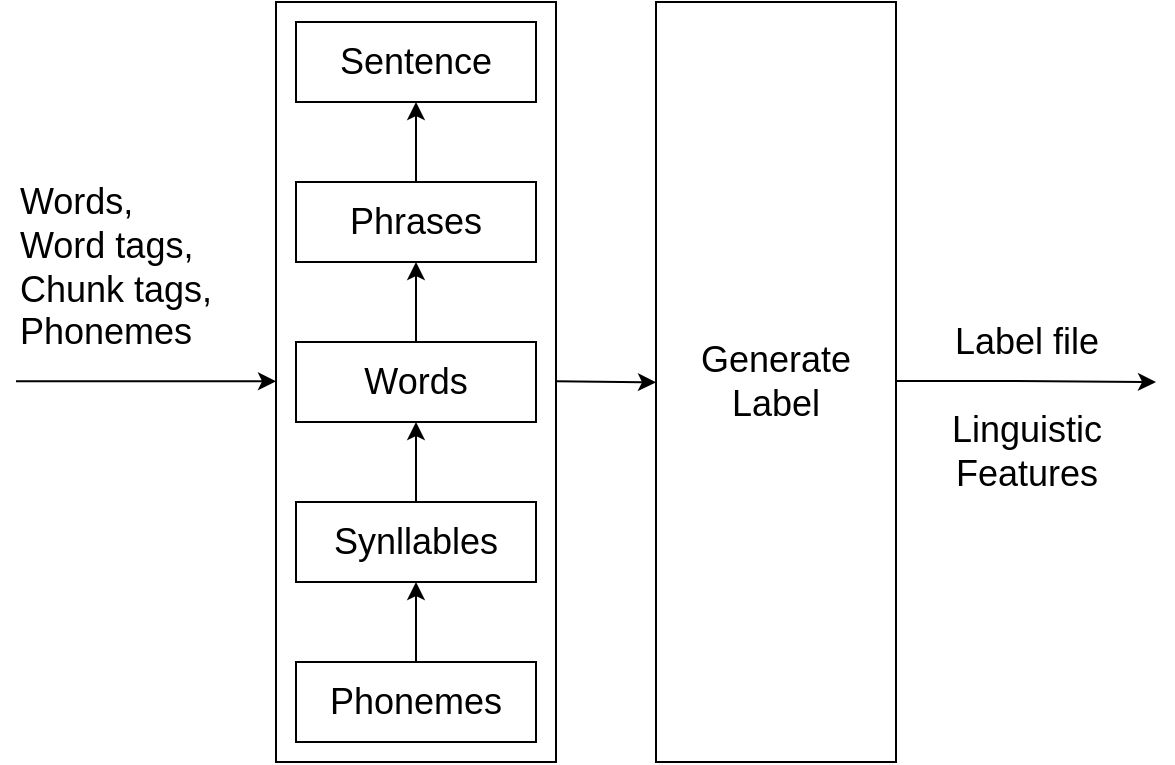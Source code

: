 <mxfile version="13.2.4" type="device"><diagram id="SerG5iUBJBti0x49qjnL" name="Page-1"><mxGraphModel dx="1673" dy="845" grid="1" gridSize="10" guides="1" tooltips="1" connect="1" arrows="1" fold="1" page="0" pageScale="1" pageWidth="827" pageHeight="1169" math="0" shadow="0"><root><mxCell id="0"/><mxCell id="1" parent="0"/><mxCell id="mVZvPiTSo3-lF_nvAI0i-34" value="" style="rounded=0;whiteSpace=wrap;html=1;" vertex="1" parent="1"><mxGeometry x="230" y="110" width="140" height="380" as="geometry"/></mxCell><mxCell id="mVZvPiTSo3-lF_nvAI0i-2" value="Sentence" style="rounded=0;whiteSpace=wrap;html=1;fontSize=18;" vertex="1" parent="1"><mxGeometry x="240" y="120" width="120" height="40" as="geometry"/></mxCell><mxCell id="mVZvPiTSo3-lF_nvAI0i-33" style="edgeStyle=orthogonalEdgeStyle;rounded=0;orthogonalLoop=1;jettySize=auto;html=1;exitX=0.5;exitY=0;exitDx=0;exitDy=0;entryX=0.5;entryY=1;entryDx=0;entryDy=0;" edge="1" parent="1" source="mVZvPiTSo3-lF_nvAI0i-4" target="mVZvPiTSo3-lF_nvAI0i-2"><mxGeometry relative="1" as="geometry"/></mxCell><mxCell id="mVZvPiTSo3-lF_nvAI0i-4" value="Phrases" style="rounded=0;whiteSpace=wrap;html=1;fontSize=18;" vertex="1" parent="1"><mxGeometry x="240" y="200" width="120" height="40" as="geometry"/></mxCell><mxCell id="mVZvPiTSo3-lF_nvAI0i-32" style="edgeStyle=orthogonalEdgeStyle;rounded=0;orthogonalLoop=1;jettySize=auto;html=1;exitX=0.5;exitY=0;exitDx=0;exitDy=0;entryX=0.5;entryY=1;entryDx=0;entryDy=0;" edge="1" parent="1" source="mVZvPiTSo3-lF_nvAI0i-6" target="mVZvPiTSo3-lF_nvAI0i-4"><mxGeometry relative="1" as="geometry"/></mxCell><mxCell id="mVZvPiTSo3-lF_nvAI0i-6" value="Words" style="rounded=0;whiteSpace=wrap;html=1;fontSize=18;" vertex="1" parent="1"><mxGeometry x="240" y="280" width="120" height="40" as="geometry"/></mxCell><mxCell id="mVZvPiTSo3-lF_nvAI0i-31" style="edgeStyle=orthogonalEdgeStyle;rounded=0;orthogonalLoop=1;jettySize=auto;html=1;exitX=0.5;exitY=0;exitDx=0;exitDy=0;" edge="1" parent="1" source="mVZvPiTSo3-lF_nvAI0i-8" target="mVZvPiTSo3-lF_nvAI0i-6"><mxGeometry relative="1" as="geometry"/></mxCell><mxCell id="mVZvPiTSo3-lF_nvAI0i-8" value="Synllables" style="rounded=0;whiteSpace=wrap;html=1;fontSize=18;" vertex="1" parent="1"><mxGeometry x="240" y="360" width="120" height="40" as="geometry"/></mxCell><mxCell id="mVZvPiTSo3-lF_nvAI0i-30" style="edgeStyle=orthogonalEdgeStyle;rounded=0;orthogonalLoop=1;jettySize=auto;html=1;entryX=0.5;entryY=1;entryDx=0;entryDy=0;" edge="1" parent="1" source="mVZvPiTSo3-lF_nvAI0i-10" target="mVZvPiTSo3-lF_nvAI0i-8"><mxGeometry relative="1" as="geometry"><Array as="points"><mxPoint x="300" y="430"/><mxPoint x="300" y="430"/></Array></mxGeometry></mxCell><mxCell id="mVZvPiTSo3-lF_nvAI0i-10" value="Phonemes" style="rounded=0;whiteSpace=wrap;html=1;fontSize=18;" vertex="1" parent="1"><mxGeometry x="240" y="440" width="120" height="40" as="geometry"/></mxCell><mxCell id="mVZvPiTSo3-lF_nvAI0i-15" value="Words,&lt;br&gt;Word tags,&lt;br&gt;Chunk tags,&lt;br&gt;Phonemes" style="text;html=1;strokeColor=none;fillColor=none;align=left;verticalAlign=middle;whiteSpace=wrap;rounded=0;fontSize=18;" vertex="1" parent="1"><mxGeometry x="100" y="190" width="110" height="105" as="geometry"/></mxCell><mxCell id="mVZvPiTSo3-lF_nvAI0i-17" value="Generate&lt;br&gt;Label" style="rounded=0;whiteSpace=wrap;html=1;fontSize=18;" vertex="1" parent="1"><mxGeometry x="420" y="110" width="120" height="380" as="geometry"/></mxCell><mxCell id="mVZvPiTSo3-lF_nvAI0i-18" value="Label file" style="text;html=1;align=center;verticalAlign=middle;resizable=0;points=[];autosize=1;fontSize=18;" vertex="1" parent="1"><mxGeometry x="560" y="265" width="90" height="30" as="geometry"/></mxCell><mxCell id="mVZvPiTSo3-lF_nvAI0i-19" value="Linguistic&lt;br style=&quot;font-size: 18px;&quot;&gt;Features" style="text;html=1;align=center;verticalAlign=middle;resizable=0;points=[];autosize=1;fontSize=18;" vertex="1" parent="1"><mxGeometry x="560" y="310" width="90" height="50" as="geometry"/></mxCell><mxCell id="mVZvPiTSo3-lF_nvAI0i-20" value="" style="endArrow=classic;html=1;" edge="1" parent="1"><mxGeometry width="50" height="50" relative="1" as="geometry"><mxPoint x="100" y="299.66" as="sourcePoint"/><mxPoint x="230" y="299.66" as="targetPoint"/></mxGeometry></mxCell><mxCell id="mVZvPiTSo3-lF_nvAI0i-21" value="" style="endArrow=classic;html=1;edgeStyle=orthogonalEdgeStyle;rounded=0;" edge="1" parent="1"><mxGeometry width="50" height="50" relative="1" as="geometry"><mxPoint x="540" y="299.5" as="sourcePoint"/><mxPoint x="670" y="300" as="targetPoint"/><Array as="points"><mxPoint x="595" y="300"/><mxPoint x="595" y="300"/></Array></mxGeometry></mxCell><mxCell id="mVZvPiTSo3-lF_nvAI0i-23" value="" style="endArrow=classic;html=1;" edge="1" parent="1"><mxGeometry width="50" height="50" relative="1" as="geometry"><mxPoint x="370" y="299.66" as="sourcePoint"/><mxPoint x="420" y="300.16" as="targetPoint"/></mxGeometry></mxCell></root></mxGraphModel></diagram></mxfile>
